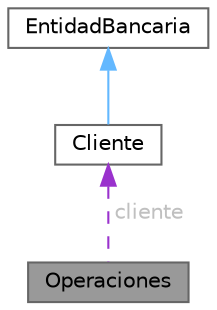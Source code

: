 digraph "Operaciones"
{
 // LATEX_PDF_SIZE
  bgcolor="transparent";
  edge [fontname=Helvetica,fontsize=10,labelfontname=Helvetica,labelfontsize=10];
  node [fontname=Helvetica,fontsize=10,shape=box,height=0.2,width=0.4];
  Node1 [id="Node000001",label="Operaciones",height=0.2,width=0.4,color="gray40", fillcolor="grey60", style="filled", fontcolor="black",tooltip="Clase que realiza las operaciones bancarias."];
  Node2 -> Node1 [id="edge1_Node000001_Node000002",dir="back",color="darkorchid3",style="dashed",tooltip=" ",label=" cliente",fontcolor="grey" ];
  Node2 [id="Node000002",label="Cliente",height=0.2,width=0.4,color="gray40", fillcolor="white", style="filled",URL="$class_cliente.html",tooltip="es un cliente de una entidad bancaria."];
  Node3 -> Node2 [id="edge2_Node000002_Node000003",dir="back",color="steelblue1",style="solid",tooltip=" "];
  Node3 [id="Node000003",label="EntidadBancaria",height=0.2,width=0.4,color="gray40", fillcolor="white", style="filled",URL="$class_entidad_bancaria.html",tooltip="Clase padre del sistema bancario."];
}
